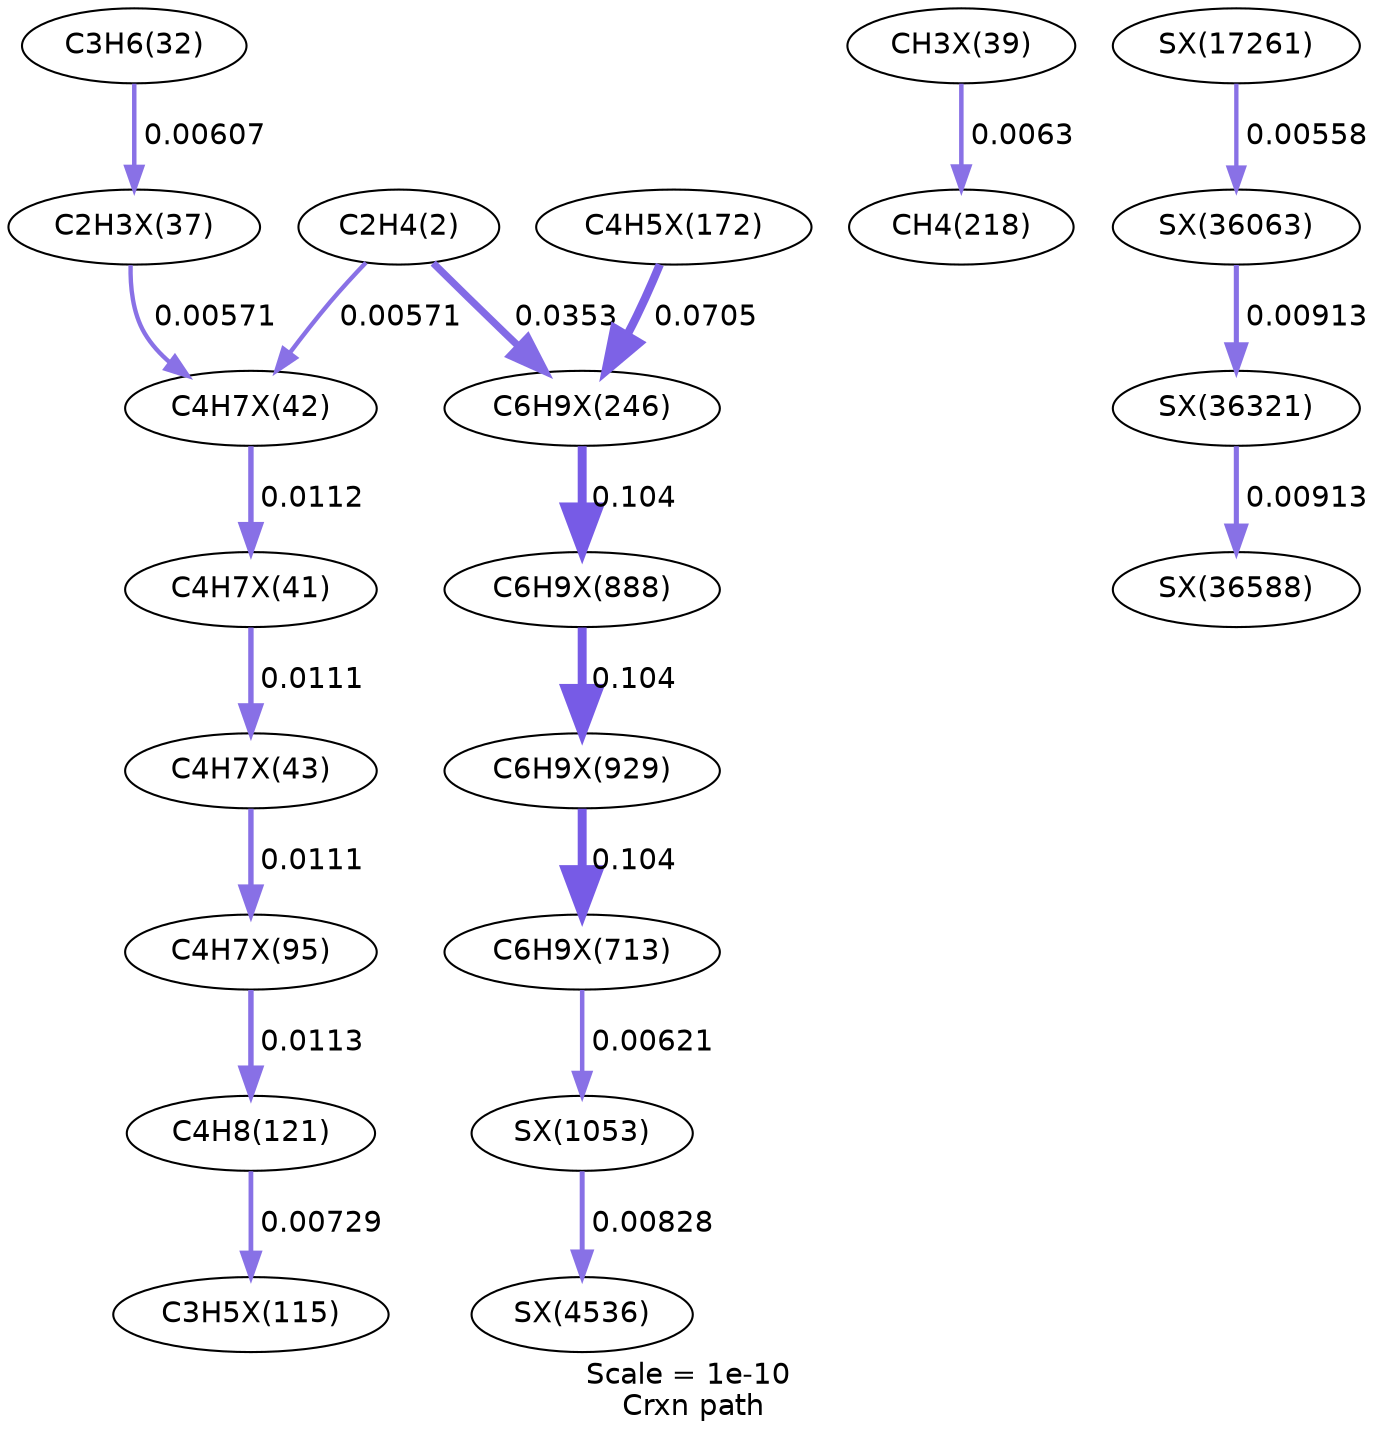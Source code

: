 digraph reaction_paths {
center=1;
s5 -> s42[fontname="Helvetica", style="setlinewidth(2.1)", arrowsize=1.05, color="0.7, 0.506, 0.9"
, label=" 0.00571"];
s5 -> s69[fontname="Helvetica", style="setlinewidth(3.47)", arrowsize=1.74, color="0.7, 0.535, 0.9"
, label=" 0.0353"];
s37 -> s42[fontname="Helvetica", style="setlinewidth(2.1)", arrowsize=1.05, color="0.7, 0.506, 0.9"
, label=" 0.00571"];
s9 -> s37[fontname="Helvetica", style="setlinewidth(2.15)", arrowsize=1.07, color="0.7, 0.506, 0.9"
, label=" 0.00607"];
s42 -> s41[fontname="Helvetica", style="setlinewidth(2.61)", arrowsize=1.3, color="0.7, 0.511, 0.9"
, label=" 0.0112"];
s41 -> s43[fontname="Helvetica", style="setlinewidth(2.6)", arrowsize=1.3, color="0.7, 0.511, 0.9"
, label=" 0.0111"];
s43 -> s51[fontname="Helvetica", style="setlinewidth(2.6)", arrowsize=1.3, color="0.7, 0.511, 0.9"
, label=" 0.0111"];
s51 -> s14[fontname="Helvetica", style="setlinewidth(2.62)", arrowsize=1.31, color="0.7, 0.511, 0.9"
, label=" 0.0113"];
s14 -> s53[fontname="Helvetica", style="setlinewidth(2.28)", arrowsize=1.14, color="0.7, 0.507, 0.9"
, label=" 0.00729"];
s57 -> s69[fontname="Helvetica", style="setlinewidth(4)", arrowsize=2, color="0.7, 0.571, 0.9"
, label=" 0.0705"];
s39 -> s17[fontname="Helvetica", style="setlinewidth(2.17)", arrowsize=1.09, color="0.7, 0.506, 0.9"
, label=" 0.0063"];
s69 -> s101[fontname="Helvetica", style="setlinewidth(4.29)", arrowsize=2.15, color="0.7, 0.604, 0.9"
, label=" 0.104"];
s101 -> s105[fontname="Helvetica", style="setlinewidth(4.29)", arrowsize=2.14, color="0.7, 0.604, 0.9"
, label=" 0.104"];
s105 -> s95[fontname="Helvetica", style="setlinewidth(4.29)", arrowsize=2.14, color="0.7, 0.604, 0.9"
, label=" 0.104"];
s95 -> s108[fontname="Helvetica", style="setlinewidth(2.16)", arrowsize=1.08, color="0.7, 0.506, 0.9"
, label=" 0.00621"];
s108 -> s149[fontname="Helvetica", style="setlinewidth(2.38)", arrowsize=1.19, color="0.7, 0.508, 0.9"
, label=" 0.00828"];
s258 -> s260[fontname="Helvetica", style="setlinewidth(2.45)", arrowsize=1.23, color="0.7, 0.509, 0.9"
, label=" 0.00913"];
s202 -> s258[fontname="Helvetica", style="setlinewidth(2.08)", arrowsize=1.04, color="0.7, 0.506, 0.9"
, label=" 0.00558"];
s260 -> s262[fontname="Helvetica", style="setlinewidth(2.45)", arrowsize=1.23, color="0.7, 0.509, 0.9"
, label=" 0.00913"];
s5 [ fontname="Helvetica", label="C2H4(2)"];
s9 [ fontname="Helvetica", label="C3H6(32)"];
s14 [ fontname="Helvetica", label="C4H8(121)"];
s17 [ fontname="Helvetica", label="CH4(218)"];
s37 [ fontname="Helvetica", label="C2H3X(37)"];
s39 [ fontname="Helvetica", label="CH3X(39)"];
s41 [ fontname="Helvetica", label="C4H7X(41)"];
s42 [ fontname="Helvetica", label="C4H7X(42)"];
s43 [ fontname="Helvetica", label="C4H7X(43)"];
s51 [ fontname="Helvetica", label="C4H7X(95)"];
s53 [ fontname="Helvetica", label="C3H5X(115)"];
s57 [ fontname="Helvetica", label="C4H5X(172)"];
s69 [ fontname="Helvetica", label="C6H9X(246)"];
s95 [ fontname="Helvetica", label="C6H9X(713)"];
s101 [ fontname="Helvetica", label="C6H9X(888)"];
s105 [ fontname="Helvetica", label="C6H9X(929)"];
s108 [ fontname="Helvetica", label="SX(1053)"];
s149 [ fontname="Helvetica", label="SX(4536)"];
s202 [ fontname="Helvetica", label="SX(17261)"];
s258 [ fontname="Helvetica", label="SX(36063)"];
s260 [ fontname="Helvetica", label="SX(36321)"];
s262 [ fontname="Helvetica", label="SX(36588)"];
 label = "Scale = 1e-10\l Crxn path";
 fontname = "Helvetica";
}
